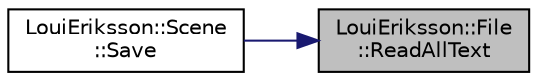 digraph "LouiEriksson::File::ReadAllText"
{
 // LATEX_PDF_SIZE
  edge [fontname="Helvetica",fontsize="10",labelfontname="Helvetica",labelfontsize="10"];
  node [fontname="Helvetica",fontsize="10",shape=record];
  rankdir="RL";
  Node1 [label="LouiEriksson::File\l::ReadAllText",height=0.2,width=0.4,color="black", fillcolor="grey75", style="filled", fontcolor="black",tooltip=" "];
  Node1 -> Node2 [dir="back",color="midnightblue",fontsize="10",style="solid",fontname="Helvetica"];
  Node2 [label="LouiEriksson::Scene\l::Save",height=0.2,width=0.4,color="black", fillcolor="white", style="filled",URL="$class_loui_eriksson_1_1_scene.html#ae044701560dc85364e77bc48bd5b5e2f",tooltip="Save the Scene in xml format at a given path."];
}
